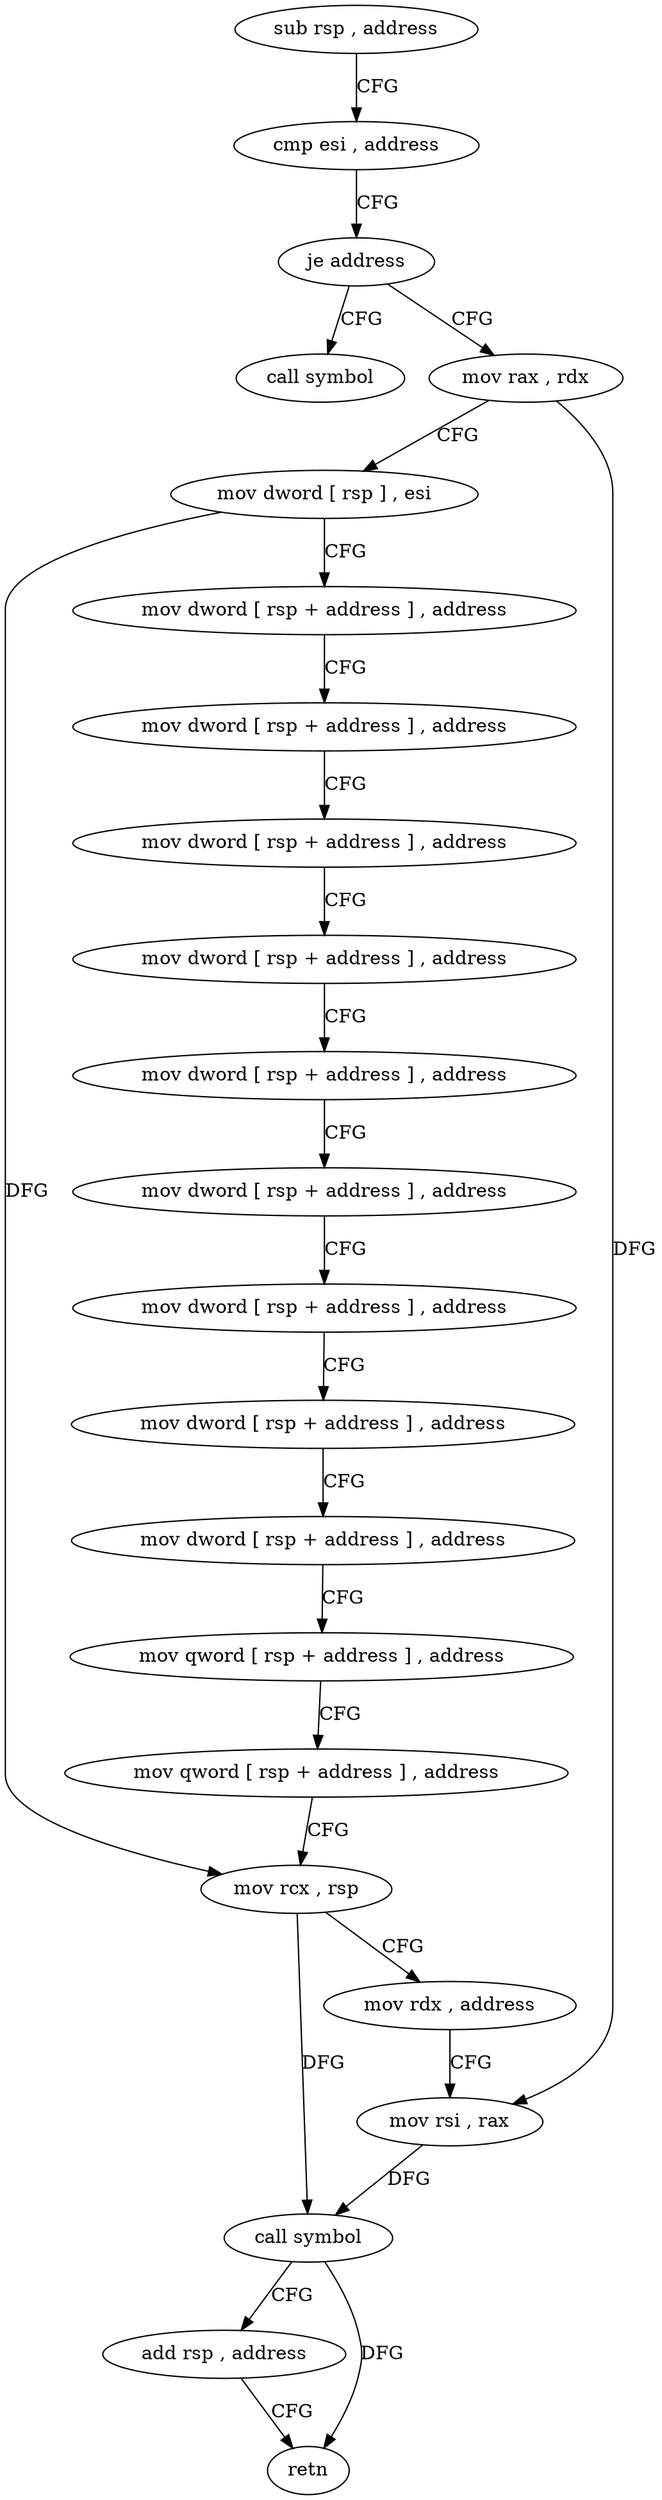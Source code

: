 digraph "func" {
"4317439" [label = "sub rsp , address" ]
"4317443" [label = "cmp esi , address" ]
"4317446" [label = "je address" ]
"4317567" [label = "call symbol" ]
"4317448" [label = "mov rax , rdx" ]
"4317451" [label = "mov dword [ rsp ] , esi" ]
"4317454" [label = "mov dword [ rsp + address ] , address" ]
"4317462" [label = "mov dword [ rsp + address ] , address" ]
"4317470" [label = "mov dword [ rsp + address ] , address" ]
"4317478" [label = "mov dword [ rsp + address ] , address" ]
"4317486" [label = "mov dword [ rsp + address ] , address" ]
"4317494" [label = "mov dword [ rsp + address ] , address" ]
"4317502" [label = "mov dword [ rsp + address ] , address" ]
"4317510" [label = "mov dword [ rsp + address ] , address" ]
"4317518" [label = "mov dword [ rsp + address ] , address" ]
"4317526" [label = "mov qword [ rsp + address ] , address" ]
"4317535" [label = "mov qword [ rsp + address ] , address" ]
"4317544" [label = "mov rcx , rsp" ]
"4317547" [label = "mov rdx , address" ]
"4317554" [label = "mov rsi , rax" ]
"4317557" [label = "call symbol" ]
"4317562" [label = "add rsp , address" ]
"4317566" [label = "retn" ]
"4317439" -> "4317443" [ label = "CFG" ]
"4317443" -> "4317446" [ label = "CFG" ]
"4317446" -> "4317567" [ label = "CFG" ]
"4317446" -> "4317448" [ label = "CFG" ]
"4317448" -> "4317451" [ label = "CFG" ]
"4317448" -> "4317554" [ label = "DFG" ]
"4317451" -> "4317454" [ label = "CFG" ]
"4317451" -> "4317544" [ label = "DFG" ]
"4317454" -> "4317462" [ label = "CFG" ]
"4317462" -> "4317470" [ label = "CFG" ]
"4317470" -> "4317478" [ label = "CFG" ]
"4317478" -> "4317486" [ label = "CFG" ]
"4317486" -> "4317494" [ label = "CFG" ]
"4317494" -> "4317502" [ label = "CFG" ]
"4317502" -> "4317510" [ label = "CFG" ]
"4317510" -> "4317518" [ label = "CFG" ]
"4317518" -> "4317526" [ label = "CFG" ]
"4317526" -> "4317535" [ label = "CFG" ]
"4317535" -> "4317544" [ label = "CFG" ]
"4317544" -> "4317547" [ label = "CFG" ]
"4317544" -> "4317557" [ label = "DFG" ]
"4317547" -> "4317554" [ label = "CFG" ]
"4317554" -> "4317557" [ label = "DFG" ]
"4317557" -> "4317562" [ label = "CFG" ]
"4317557" -> "4317566" [ label = "DFG" ]
"4317562" -> "4317566" [ label = "CFG" ]
}
